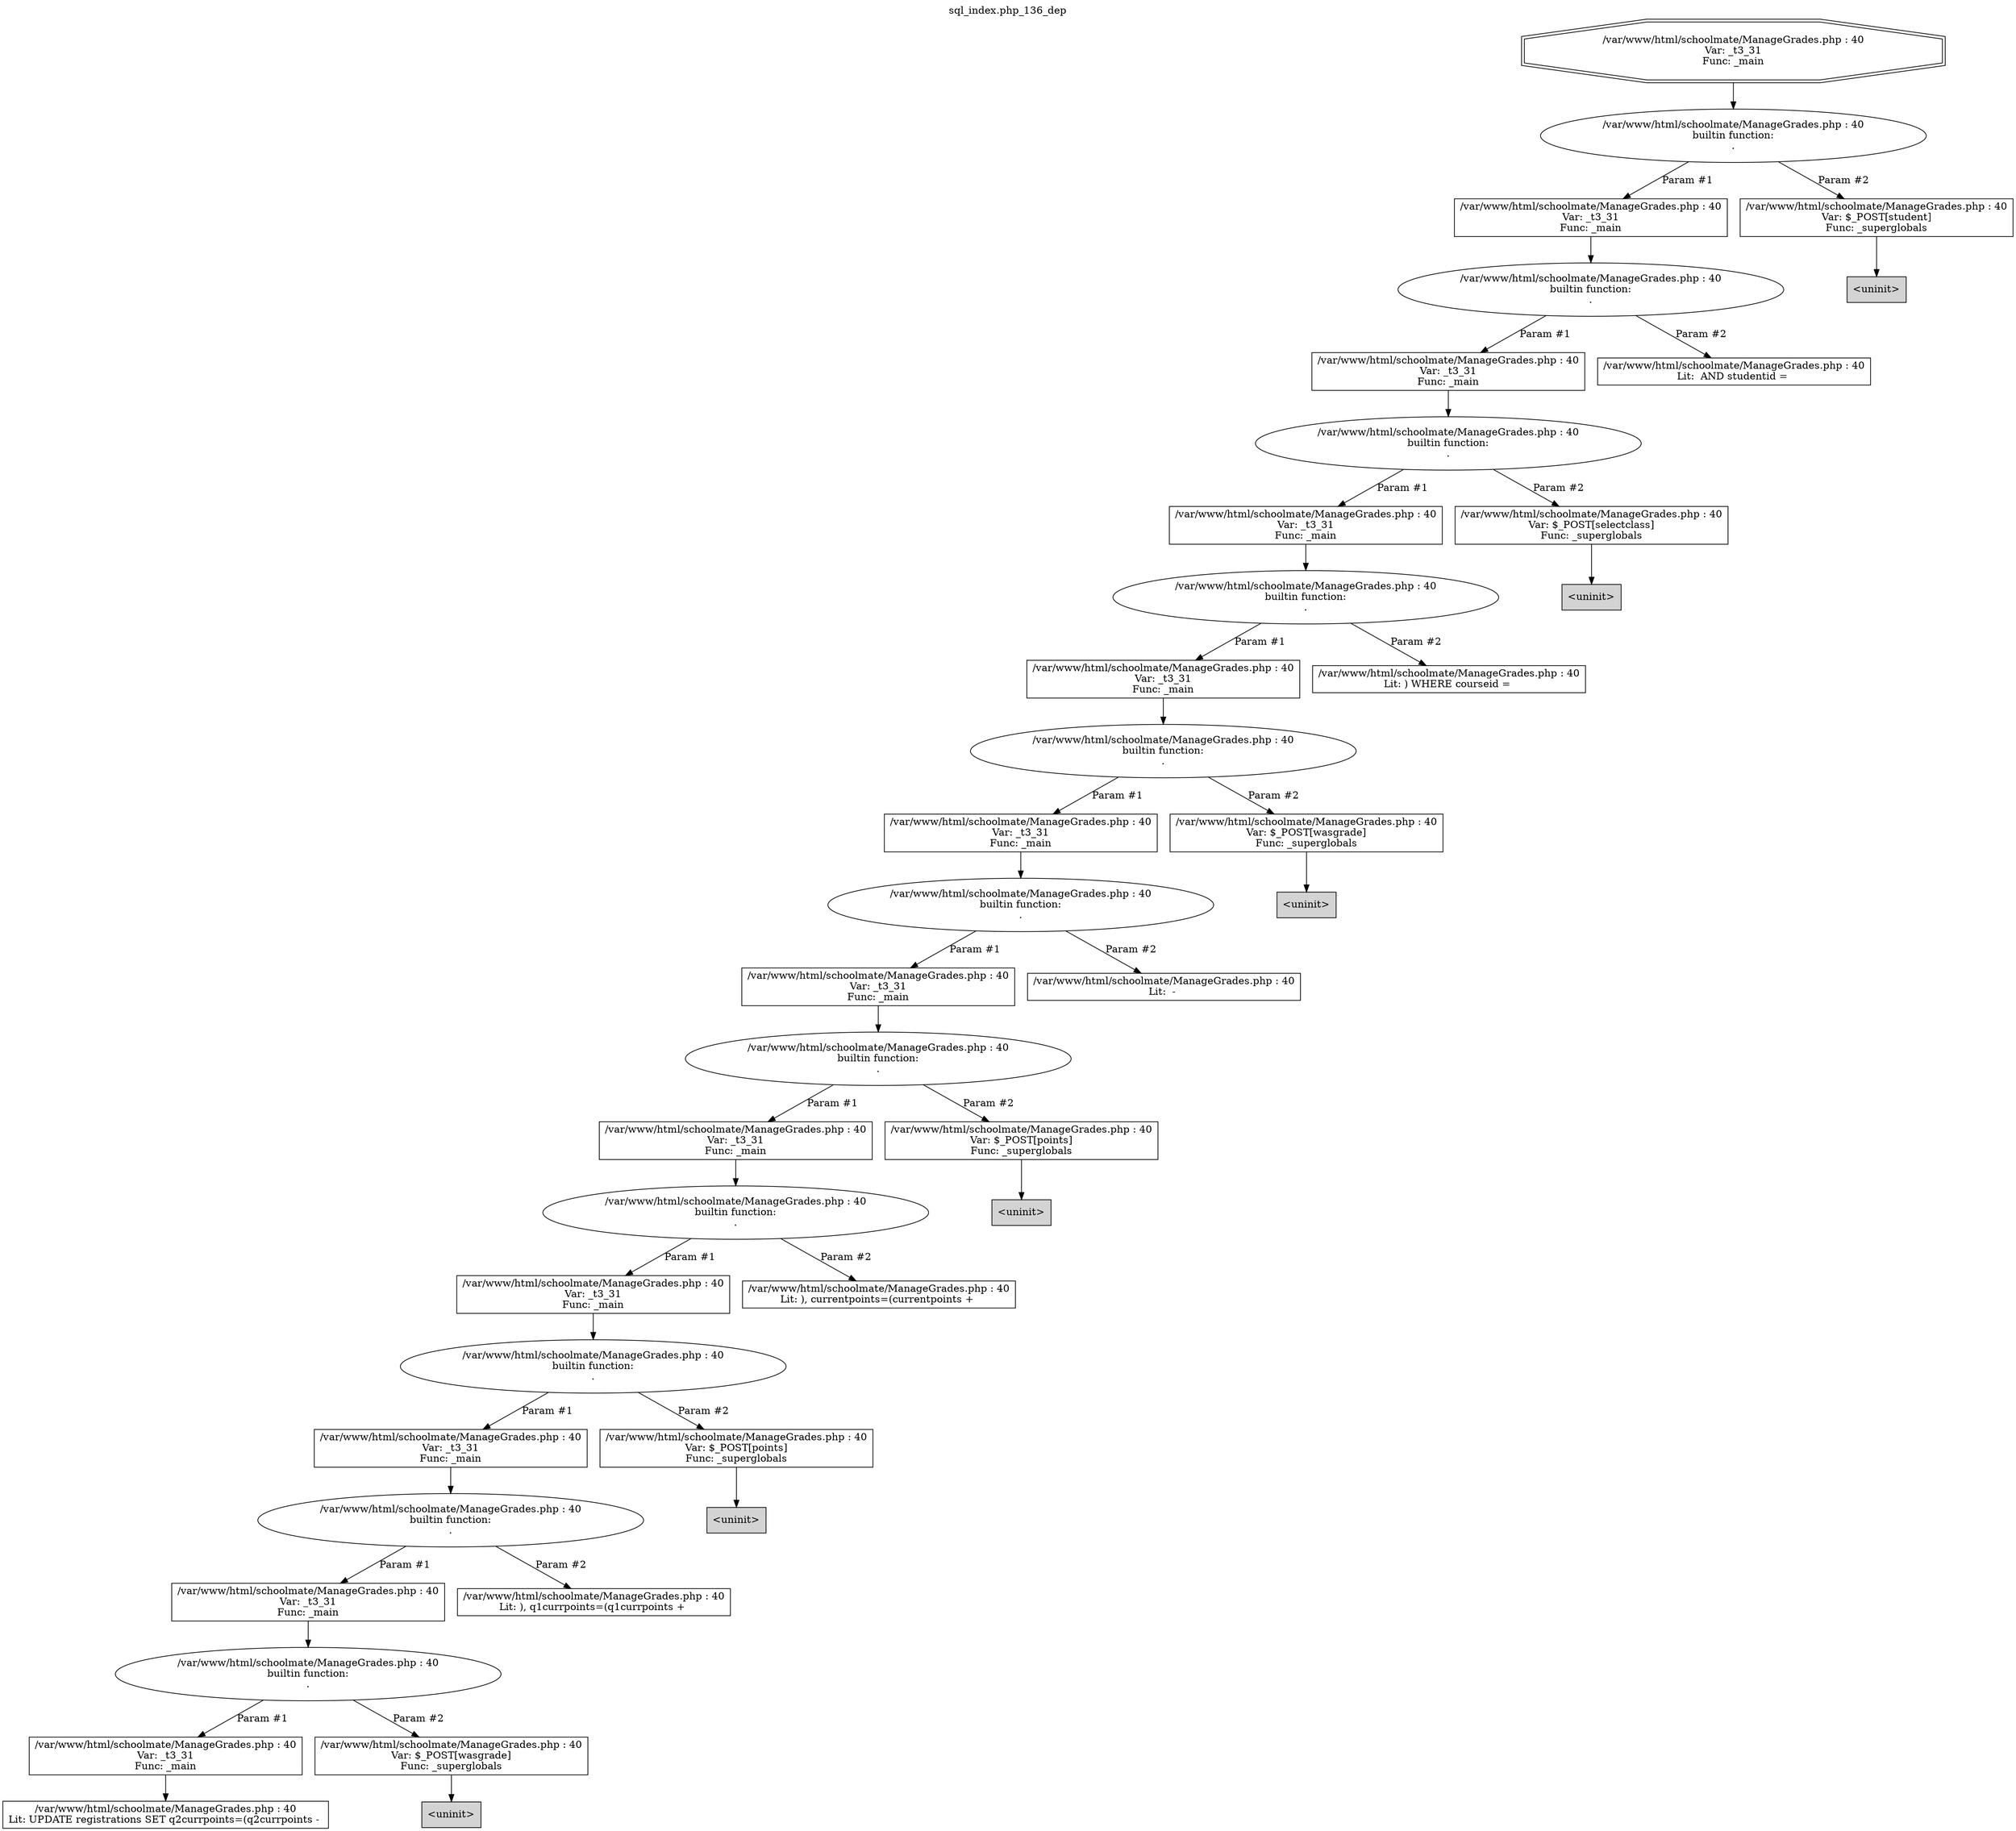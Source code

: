 digraph cfg {
  label="sql_index.php_136_dep";
  labelloc=t;
  n1 [shape=doubleoctagon, label="/var/www/html/schoolmate/ManageGrades.php : 40\nVar: _t3_31\nFunc: _main\n"];
  n2 [shape=ellipse, label="/var/www/html/schoolmate/ManageGrades.php : 40\nbuiltin function:\n.\n"];
  n3 [shape=box, label="/var/www/html/schoolmate/ManageGrades.php : 40\nVar: _t3_31\nFunc: _main\n"];
  n4 [shape=ellipse, label="/var/www/html/schoolmate/ManageGrades.php : 40\nbuiltin function:\n.\n"];
  n5 [shape=box, label="/var/www/html/schoolmate/ManageGrades.php : 40\nVar: _t3_31\nFunc: _main\n"];
  n6 [shape=ellipse, label="/var/www/html/schoolmate/ManageGrades.php : 40\nbuiltin function:\n.\n"];
  n7 [shape=box, label="/var/www/html/schoolmate/ManageGrades.php : 40\nVar: _t3_31\nFunc: _main\n"];
  n8 [shape=ellipse, label="/var/www/html/schoolmate/ManageGrades.php : 40\nbuiltin function:\n.\n"];
  n9 [shape=box, label="/var/www/html/schoolmate/ManageGrades.php : 40\nVar: _t3_31\nFunc: _main\n"];
  n10 [shape=ellipse, label="/var/www/html/schoolmate/ManageGrades.php : 40\nbuiltin function:\n.\n"];
  n11 [shape=box, label="/var/www/html/schoolmate/ManageGrades.php : 40\nVar: _t3_31\nFunc: _main\n"];
  n12 [shape=ellipse, label="/var/www/html/schoolmate/ManageGrades.php : 40\nbuiltin function:\n.\n"];
  n13 [shape=box, label="/var/www/html/schoolmate/ManageGrades.php : 40\nVar: _t3_31\nFunc: _main\n"];
  n14 [shape=ellipse, label="/var/www/html/schoolmate/ManageGrades.php : 40\nbuiltin function:\n.\n"];
  n15 [shape=box, label="/var/www/html/schoolmate/ManageGrades.php : 40\nVar: _t3_31\nFunc: _main\n"];
  n16 [shape=ellipse, label="/var/www/html/schoolmate/ManageGrades.php : 40\nbuiltin function:\n.\n"];
  n17 [shape=box, label="/var/www/html/schoolmate/ManageGrades.php : 40\nVar: _t3_31\nFunc: _main\n"];
  n18 [shape=ellipse, label="/var/www/html/schoolmate/ManageGrades.php : 40\nbuiltin function:\n.\n"];
  n19 [shape=box, label="/var/www/html/schoolmate/ManageGrades.php : 40\nVar: _t3_31\nFunc: _main\n"];
  n20 [shape=ellipse, label="/var/www/html/schoolmate/ManageGrades.php : 40\nbuiltin function:\n.\n"];
  n21 [shape=box, label="/var/www/html/schoolmate/ManageGrades.php : 40\nVar: _t3_31\nFunc: _main\n"];
  n22 [shape=ellipse, label="/var/www/html/schoolmate/ManageGrades.php : 40\nbuiltin function:\n.\n"];
  n23 [shape=box, label="/var/www/html/schoolmate/ManageGrades.php : 40\nVar: _t3_31\nFunc: _main\n"];
  n24 [shape=box, label="/var/www/html/schoolmate/ManageGrades.php : 40\nLit: UPDATE registrations SET q2currpoints=(q2currpoints - \n"];
  n25 [shape=box, label="/var/www/html/schoolmate/ManageGrades.php : 40\nVar: $_POST[wasgrade]\nFunc: _superglobals\n"];
  n26 [shape=box, label="<uninit>",style=filled];
  n27 [shape=box, label="/var/www/html/schoolmate/ManageGrades.php : 40\nLit: ), q1currpoints=(q1currpoints + \n"];
  n28 [shape=box, label="/var/www/html/schoolmate/ManageGrades.php : 40\nVar: $_POST[points]\nFunc: _superglobals\n"];
  n29 [shape=box, label="<uninit>",style=filled];
  n30 [shape=box, label="/var/www/html/schoolmate/ManageGrades.php : 40\nLit: ), currentpoints=(currentpoints + \n"];
  n31 [shape=box, label="/var/www/html/schoolmate/ManageGrades.php : 40\nVar: $_POST[points]\nFunc: _superglobals\n"];
  n32 [shape=box, label="<uninit>",style=filled];
  n33 [shape=box, label="/var/www/html/schoolmate/ManageGrades.php : 40\nLit:  - \n"];
  n34 [shape=box, label="/var/www/html/schoolmate/ManageGrades.php : 40\nVar: $_POST[wasgrade]\nFunc: _superglobals\n"];
  n35 [shape=box, label="<uninit>",style=filled];
  n36 [shape=box, label="/var/www/html/schoolmate/ManageGrades.php : 40\nLit: ) WHERE courseid = \n"];
  n37 [shape=box, label="/var/www/html/schoolmate/ManageGrades.php : 40\nVar: $_POST[selectclass]\nFunc: _superglobals\n"];
  n38 [shape=box, label="<uninit>",style=filled];
  n39 [shape=box, label="/var/www/html/schoolmate/ManageGrades.php : 40\nLit:  AND studentid = \n"];
  n40 [shape=box, label="/var/www/html/schoolmate/ManageGrades.php : 40\nVar: $_POST[student]\nFunc: _superglobals\n"];
  n41 [shape=box, label="<uninit>",style=filled];
  n1 -> n2;
  n3 -> n4;
  n5 -> n6;
  n7 -> n8;
  n9 -> n10;
  n11 -> n12;
  n13 -> n14;
  n15 -> n16;
  n17 -> n18;
  n19 -> n20;
  n21 -> n22;
  n23 -> n24;
  n22 -> n23[label="Param #1"];
  n22 -> n25[label="Param #2"];
  n25 -> n26;
  n20 -> n21[label="Param #1"];
  n20 -> n27[label="Param #2"];
  n18 -> n19[label="Param #1"];
  n18 -> n28[label="Param #2"];
  n28 -> n29;
  n16 -> n17[label="Param #1"];
  n16 -> n30[label="Param #2"];
  n14 -> n15[label="Param #1"];
  n14 -> n31[label="Param #2"];
  n31 -> n32;
  n12 -> n13[label="Param #1"];
  n12 -> n33[label="Param #2"];
  n10 -> n11[label="Param #1"];
  n10 -> n34[label="Param #2"];
  n34 -> n35;
  n8 -> n9[label="Param #1"];
  n8 -> n36[label="Param #2"];
  n6 -> n7[label="Param #1"];
  n6 -> n37[label="Param #2"];
  n37 -> n38;
  n4 -> n5[label="Param #1"];
  n4 -> n39[label="Param #2"];
  n2 -> n3[label="Param #1"];
  n2 -> n40[label="Param #2"];
  n40 -> n41;
}
